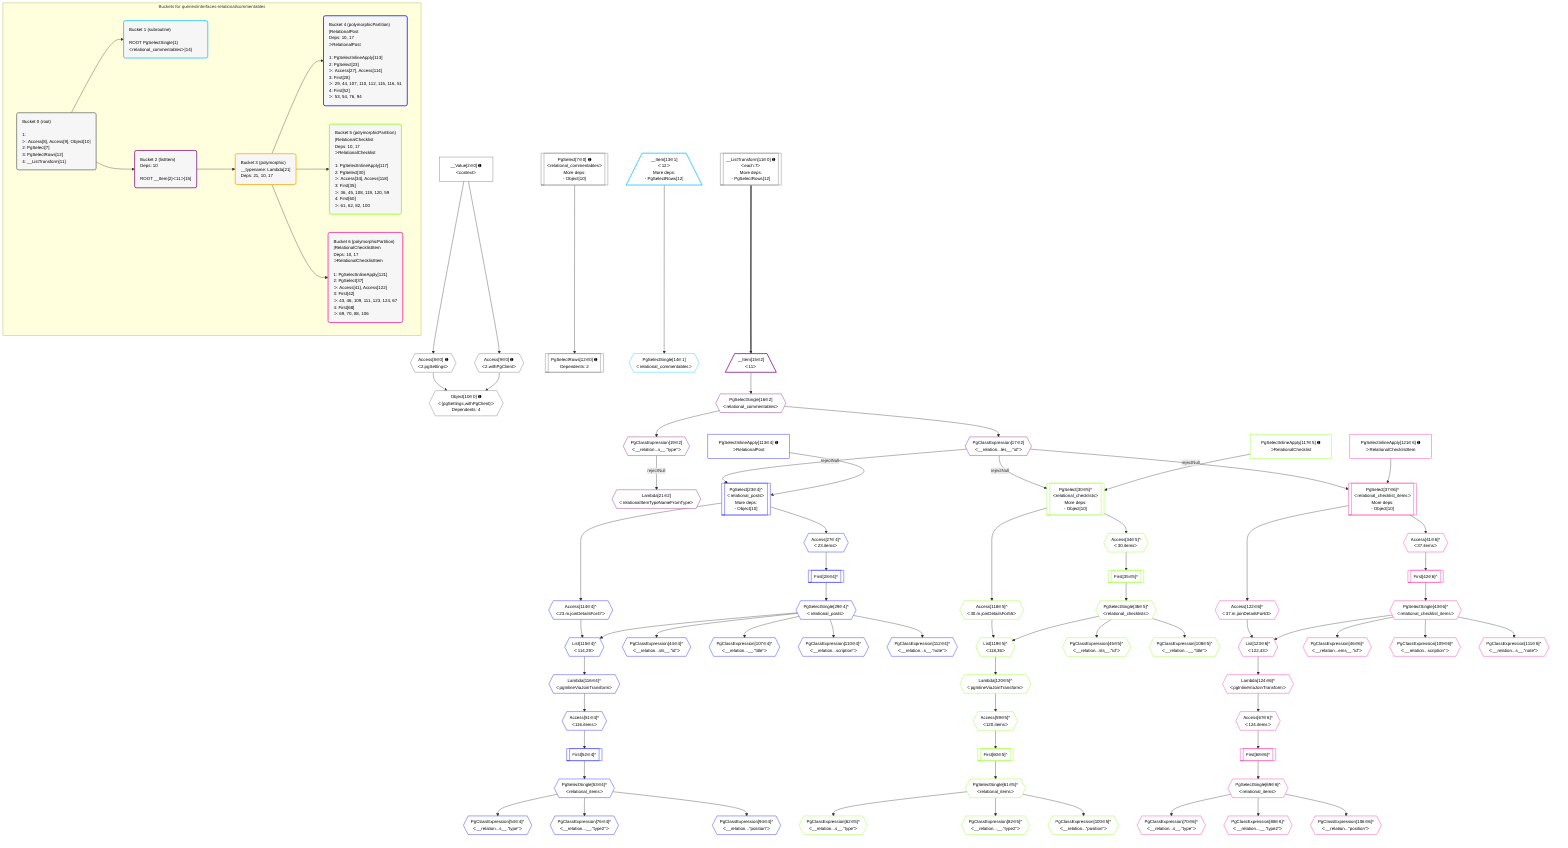 %%{init: {'themeVariables': { 'fontSize': '12px'}}}%%
graph TD
    classDef path fill:#eee,stroke:#000,color:#000
    classDef plan fill:#fff,stroke-width:1px,color:#000
    classDef itemplan fill:#fff,stroke-width:2px,color:#000
    classDef unbatchedplan fill:#dff,stroke-width:1px,color:#000
    classDef sideeffectplan fill:#fcc,stroke-width:2px,color:#000
    classDef bucket fill:#f6f6f6,color:#000,stroke-width:2px,text-align:left

    subgraph "Buckets for queries/interfaces-relational/commentables"
    Bucket0("Bucket 0 (root)<br /><br />1: <br />ᐳ: Access[8], Access[9], Object[10]<br />2: PgSelect[7]<br />3: PgSelectRows[12]<br />4: __ListTransform[11]"):::bucket
    Bucket1("Bucket 1 (subroutine)<br /><br />ROOT PgSelectSingle{1}ᐸrelational_commentablesᐳ[14]"):::bucket
    Bucket2("Bucket 2 (listItem)<br />Deps: 10<br /><br />ROOT __Item{2}ᐸ11ᐳ[15]"):::bucket
    Bucket3("Bucket 3 (polymorphic)<br />__typename: Lambda[21]<br />Deps: 21, 10, 17"):::bucket
    Bucket4("Bucket 4 (polymorphicPartition)<br />|RelationalPost<br />Deps: 10, 17<br />ᐳRelationalPost<br /><br />1: PgSelectInlineApply[113]<br />2: PgSelect[23]<br />ᐳ: Access[27], Access[114]<br />3: First[28]<br />ᐳ: 29, 44, 107, 110, 112, 115, 116, 51<br />4: First[52]<br />ᐳ: 53, 54, 76, 94"):::bucket
    Bucket5("Bucket 5 (polymorphicPartition)<br />|RelationalChecklist<br />Deps: 10, 17<br />ᐳRelationalChecklist<br /><br />1: PgSelectInlineApply[117]<br />2: PgSelect[30]<br />ᐳ: Access[34], Access[118]<br />3: First[35]<br />ᐳ: 36, 45, 108, 119, 120, 59<br />4: First[60]<br />ᐳ: 61, 62, 82, 100"):::bucket
    Bucket6("Bucket 6 (polymorphicPartition)<br />|RelationalChecklistItem<br />Deps: 10, 17<br />ᐳRelationalChecklistItem<br /><br />1: PgSelectInlineApply[121]<br />2: PgSelect[37]<br />ᐳ: Access[41], Access[122]<br />3: First[42]<br />ᐳ: 43, 46, 109, 111, 123, 124, 67<br />4: First[68]<br />ᐳ: 69, 70, 88, 106"):::bucket
    end
    Bucket0 --> Bucket1 & Bucket2
    Bucket2 --> Bucket3
    Bucket3 --> Bucket4 & Bucket5 & Bucket6

    %% plan dependencies
    Object10{{"Object[10∈0] ➊<br />ᐸ{pgSettings,withPgClient}ᐳ<br />Dependents: 4"}}:::plan
    Access8{{"Access[8∈0] ➊<br />ᐸ2.pgSettingsᐳ"}}:::plan
    Access9{{"Access[9∈0] ➊<br />ᐸ2.withPgClientᐳ"}}:::plan
    Access8 & Access9 --> Object10
    PgSelect7[["PgSelect[7∈0] ➊<br />ᐸrelational_commentablesᐳ<br />More deps:<br />- Object[10]"]]:::plan
    __Value2["__Value[2∈0] ➊<br />ᐸcontextᐳ"]:::plan
    __Value2 --> Access8
    __Value2 --> Access9
    __ListTransform11[["__ListTransform[11∈0] ➊<br />ᐸeach:7ᐳ<br />More deps:<br />- PgSelectRows[12]"]]:::plan
    PgSelectRows12[["PgSelectRows[12∈0] ➊<br />Dependents: 2"]]:::plan
    PgSelect7 --> PgSelectRows12
    __Item13[/"__Item[13∈1]<br />ᐸ12ᐳ<br />More deps:<br />- PgSelectRows[12]"\]:::itemplan
    PgSelectSingle14{{"PgSelectSingle[14∈1]<br />ᐸrelational_commentablesᐳ"}}:::plan
    __Item13 --> PgSelectSingle14
    __Item15[/"__Item[15∈2]<br />ᐸ11ᐳ"\]:::itemplan
    __ListTransform11 ==> __Item15
    PgSelectSingle16{{"PgSelectSingle[16∈2]<br />ᐸrelational_commentablesᐳ"}}:::plan
    __Item15 --> PgSelectSingle16
    PgClassExpression17{{"PgClassExpression[17∈2]<br />ᐸ__relation...les__.”id”ᐳ"}}:::plan
    PgSelectSingle16 --> PgClassExpression17
    PgClassExpression19{{"PgClassExpression[19∈2]<br />ᐸ__relation...s__.”type”ᐳ"}}:::plan
    PgSelectSingle16 --> PgClassExpression19
    Lambda21{{"Lambda[21∈2]<br />ᐸrelationalItemTypeNameFromTypeᐳ"}}:::plan
    PgClassExpression19 -->|rejectNull| Lambda21
    PgSelect23[["PgSelect[23∈4]^<br />ᐸrelational_postsᐳ<br />More deps:<br />- Object[10]"]]:::plan
    PgSelectInlineApply113["PgSelectInlineApply[113∈4] ➊<br />ᐳRelationalPost"]:::plan
    PgClassExpression17 -->|rejectNull| PgSelect23
    PgSelectInlineApply113 --> PgSelect23
    List115{{"List[115∈4]^<br />ᐸ114,29ᐳ"}}:::plan
    Access114{{"Access[114∈4]^<br />ᐸ23.m.joinDetailsFor47ᐳ"}}:::plan
    PgSelectSingle29{{"PgSelectSingle[29∈4]^<br />ᐸrelational_postsᐳ"}}:::plan
    Access114 & PgSelectSingle29 --> List115
    Access27{{"Access[27∈4]^<br />ᐸ23.itemsᐳ"}}:::plan
    PgSelect23 --> Access27
    First28[["First[28∈4]^"]]:::plan
    Access27 --> First28
    First28 --> PgSelectSingle29
    PgClassExpression44{{"PgClassExpression[44∈4]^<br />ᐸ__relation...sts__.”id”ᐳ"}}:::plan
    PgSelectSingle29 --> PgClassExpression44
    Access51{{"Access[51∈4]^<br />ᐸ116.itemsᐳ"}}:::plan
    Lambda116{{"Lambda[116∈4]^<br />ᐸpgInlineViaJoinTransformᐳ"}}:::plan
    Lambda116 --> Access51
    First52[["First[52∈4]^"]]:::plan
    Access51 --> First52
    PgSelectSingle53{{"PgSelectSingle[53∈4]^<br />ᐸrelational_itemsᐳ"}}:::plan
    First52 --> PgSelectSingle53
    PgClassExpression54{{"PgClassExpression[54∈4]^<br />ᐸ__relation...s__.”type”ᐳ"}}:::plan
    PgSelectSingle53 --> PgClassExpression54
    PgClassExpression76{{"PgClassExpression[76∈4]^<br />ᐸ__relation...__.”type2”ᐳ"}}:::plan
    PgSelectSingle53 --> PgClassExpression76
    PgClassExpression94{{"PgClassExpression[94∈4]^<br />ᐸ__relation...”position”ᐳ"}}:::plan
    PgSelectSingle53 --> PgClassExpression94
    PgClassExpression107{{"PgClassExpression[107∈4]^<br />ᐸ__relation...__.”title”ᐳ"}}:::plan
    PgSelectSingle29 --> PgClassExpression107
    PgClassExpression110{{"PgClassExpression[110∈4]^<br />ᐸ__relation...scription”ᐳ"}}:::plan
    PgSelectSingle29 --> PgClassExpression110
    PgClassExpression112{{"PgClassExpression[112∈4]^<br />ᐸ__relation...s__.”note”ᐳ"}}:::plan
    PgSelectSingle29 --> PgClassExpression112
    PgSelect23 --> Access114
    List115 --> Lambda116
    PgSelect30[["PgSelect[30∈5]^<br />ᐸrelational_checklistsᐳ<br />More deps:<br />- Object[10]"]]:::plan
    PgSelectInlineApply117["PgSelectInlineApply[117∈5] ➊<br />ᐳRelationalChecklist"]:::plan
    PgClassExpression17 -->|rejectNull| PgSelect30
    PgSelectInlineApply117 --> PgSelect30
    List119{{"List[119∈5]^<br />ᐸ118,36ᐳ"}}:::plan
    Access118{{"Access[118∈5]^<br />ᐸ30.m.joinDetailsFor55ᐳ"}}:::plan
    PgSelectSingle36{{"PgSelectSingle[36∈5]^<br />ᐸrelational_checklistsᐳ"}}:::plan
    Access118 & PgSelectSingle36 --> List119
    Access34{{"Access[34∈5]^<br />ᐸ30.itemsᐳ"}}:::plan
    PgSelect30 --> Access34
    First35[["First[35∈5]^"]]:::plan
    Access34 --> First35
    First35 --> PgSelectSingle36
    PgClassExpression45{{"PgClassExpression[45∈5]^<br />ᐸ__relation...sts__.”id”ᐳ"}}:::plan
    PgSelectSingle36 --> PgClassExpression45
    Access59{{"Access[59∈5]^<br />ᐸ120.itemsᐳ"}}:::plan
    Lambda120{{"Lambda[120∈5]^<br />ᐸpgInlineViaJoinTransformᐳ"}}:::plan
    Lambda120 --> Access59
    First60[["First[60∈5]^"]]:::plan
    Access59 --> First60
    PgSelectSingle61{{"PgSelectSingle[61∈5]^<br />ᐸrelational_itemsᐳ"}}:::plan
    First60 --> PgSelectSingle61
    PgClassExpression62{{"PgClassExpression[62∈5]^<br />ᐸ__relation...s__.”type”ᐳ"}}:::plan
    PgSelectSingle61 --> PgClassExpression62
    PgClassExpression82{{"PgClassExpression[82∈5]^<br />ᐸ__relation...__.”type2”ᐳ"}}:::plan
    PgSelectSingle61 --> PgClassExpression82
    PgClassExpression100{{"PgClassExpression[100∈5]^<br />ᐸ__relation...”position”ᐳ"}}:::plan
    PgSelectSingle61 --> PgClassExpression100
    PgClassExpression108{{"PgClassExpression[108∈5]^<br />ᐸ__relation...__.”title”ᐳ"}}:::plan
    PgSelectSingle36 --> PgClassExpression108
    PgSelect30 --> Access118
    List119 --> Lambda120
    PgSelect37[["PgSelect[37∈6]^<br />ᐸrelational_checklist_itemsᐳ<br />More deps:<br />- Object[10]"]]:::plan
    PgSelectInlineApply121["PgSelectInlineApply[121∈6] ➊<br />ᐳRelationalChecklistItem"]:::plan
    PgClassExpression17 -->|rejectNull| PgSelect37
    PgSelectInlineApply121 --> PgSelect37
    List123{{"List[123∈6]^<br />ᐸ122,43ᐳ"}}:::plan
    Access122{{"Access[122∈6]^<br />ᐸ37.m.joinDetailsFor63ᐳ"}}:::plan
    PgSelectSingle43{{"PgSelectSingle[43∈6]^<br />ᐸrelational_checklist_itemsᐳ"}}:::plan
    Access122 & PgSelectSingle43 --> List123
    Access41{{"Access[41∈6]^<br />ᐸ37.itemsᐳ"}}:::plan
    PgSelect37 --> Access41
    First42[["First[42∈6]^"]]:::plan
    Access41 --> First42
    First42 --> PgSelectSingle43
    PgClassExpression46{{"PgClassExpression[46∈6]^<br />ᐸ__relation...ems__.”id”ᐳ"}}:::plan
    PgSelectSingle43 --> PgClassExpression46
    Access67{{"Access[67∈6]^<br />ᐸ124.itemsᐳ"}}:::plan
    Lambda124{{"Lambda[124∈6]^<br />ᐸpgInlineViaJoinTransformᐳ"}}:::plan
    Lambda124 --> Access67
    First68[["First[68∈6]^"]]:::plan
    Access67 --> First68
    PgSelectSingle69{{"PgSelectSingle[69∈6]^<br />ᐸrelational_itemsᐳ"}}:::plan
    First68 --> PgSelectSingle69
    PgClassExpression70{{"PgClassExpression[70∈6]^<br />ᐸ__relation...s__.”type”ᐳ"}}:::plan
    PgSelectSingle69 --> PgClassExpression70
    PgClassExpression88{{"PgClassExpression[88∈6]^<br />ᐸ__relation...__.”type2”ᐳ"}}:::plan
    PgSelectSingle69 --> PgClassExpression88
    PgClassExpression106{{"PgClassExpression[106∈6]^<br />ᐸ__relation...”position”ᐳ"}}:::plan
    PgSelectSingle69 --> PgClassExpression106
    PgClassExpression109{{"PgClassExpression[109∈6]^<br />ᐸ__relation...scription”ᐳ"}}:::plan
    PgSelectSingle43 --> PgClassExpression109
    PgClassExpression111{{"PgClassExpression[111∈6]^<br />ᐸ__relation...s__.”note”ᐳ"}}:::plan
    PgSelectSingle43 --> PgClassExpression111
    PgSelect37 --> Access122
    List123 --> Lambda124

    %% define steps
    classDef bucket0 stroke:#696969
    class Bucket0,__Value2,PgSelect7,Access8,Access9,Object10,__ListTransform11,PgSelectRows12 bucket0
    classDef bucket1 stroke:#00bfff
    class Bucket1,__Item13,PgSelectSingle14 bucket1
    classDef bucket2 stroke:#7f007f
    class Bucket2,__Item15,PgSelectSingle16,PgClassExpression17,PgClassExpression19,Lambda21 bucket2
    classDef bucket3 stroke:#ffa500
    class Bucket3 bucket3
    classDef bucket4 stroke:#0000ff
    class Bucket4,PgSelect23,Access27,First28,PgSelectSingle29,PgClassExpression44,Access51,First52,PgSelectSingle53,PgClassExpression54,PgClassExpression76,PgClassExpression94,PgClassExpression107,PgClassExpression110,PgClassExpression112,PgSelectInlineApply113,Access114,List115,Lambda116 bucket4
    classDef bucket5 stroke:#7fff00
    class Bucket5,PgSelect30,Access34,First35,PgSelectSingle36,PgClassExpression45,Access59,First60,PgSelectSingle61,PgClassExpression62,PgClassExpression82,PgClassExpression100,PgClassExpression108,PgSelectInlineApply117,Access118,List119,Lambda120 bucket5
    classDef bucket6 stroke:#ff1493
    class Bucket6,PgSelect37,Access41,First42,PgSelectSingle43,PgClassExpression46,Access67,First68,PgSelectSingle69,PgClassExpression70,PgClassExpression88,PgClassExpression106,PgClassExpression109,PgClassExpression111,PgSelectInlineApply121,Access122,List123,Lambda124 bucket6